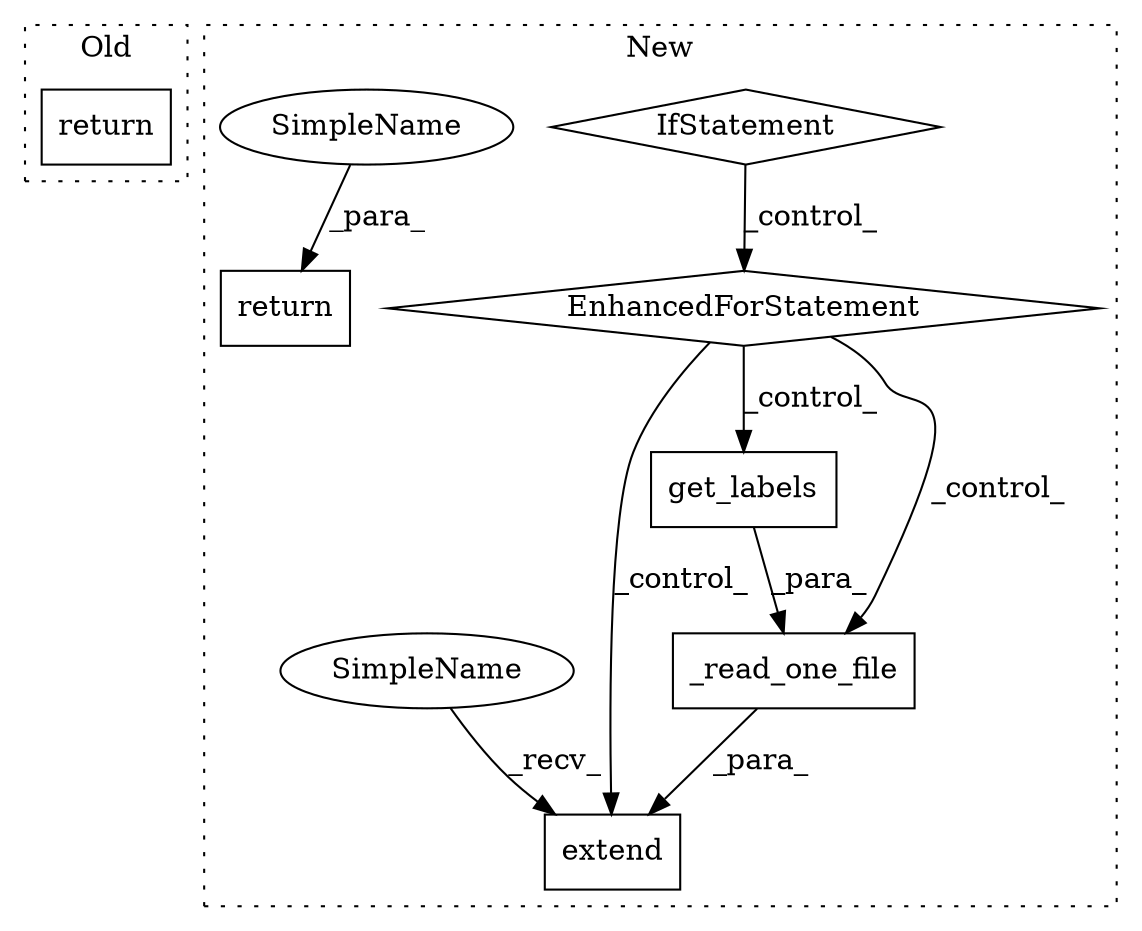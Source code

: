 digraph G {
subgraph cluster0 {
1 [label="return" a="41" s="2526" l="7" shape="box"];
label = "Old";
style="dotted";
}
subgraph cluster1 {
2 [label="_read_one_file" a="32" s="3512,3567" l="15,1" shape="box"];
3 [label="EnhancedForStatement" a="70" s="3323,3422" l="57,2" shape="diamond"];
4 [label="extend" a="32" s="3505,3568" l="7,1" shape="box"];
5 [label="return" a="41" s="3589" l="7" shape="box"];
6 [label="IfStatement" a="25" s="3288,3313" l="4,2" shape="diamond"];
7 [label="get_labels" a="32" s="3555" l="12" shape="box"];
8 [label="SimpleName" a="42" s="3596" l="8" shape="ellipse"];
9 [label="SimpleName" a="42" s="3496" l="8" shape="ellipse"];
label = "New";
style="dotted";
}
2 -> 4 [label="_para_"];
3 -> 4 [label="_control_"];
3 -> 2 [label="_control_"];
3 -> 7 [label="_control_"];
6 -> 3 [label="_control_"];
7 -> 2 [label="_para_"];
8 -> 5 [label="_para_"];
9 -> 4 [label="_recv_"];
}